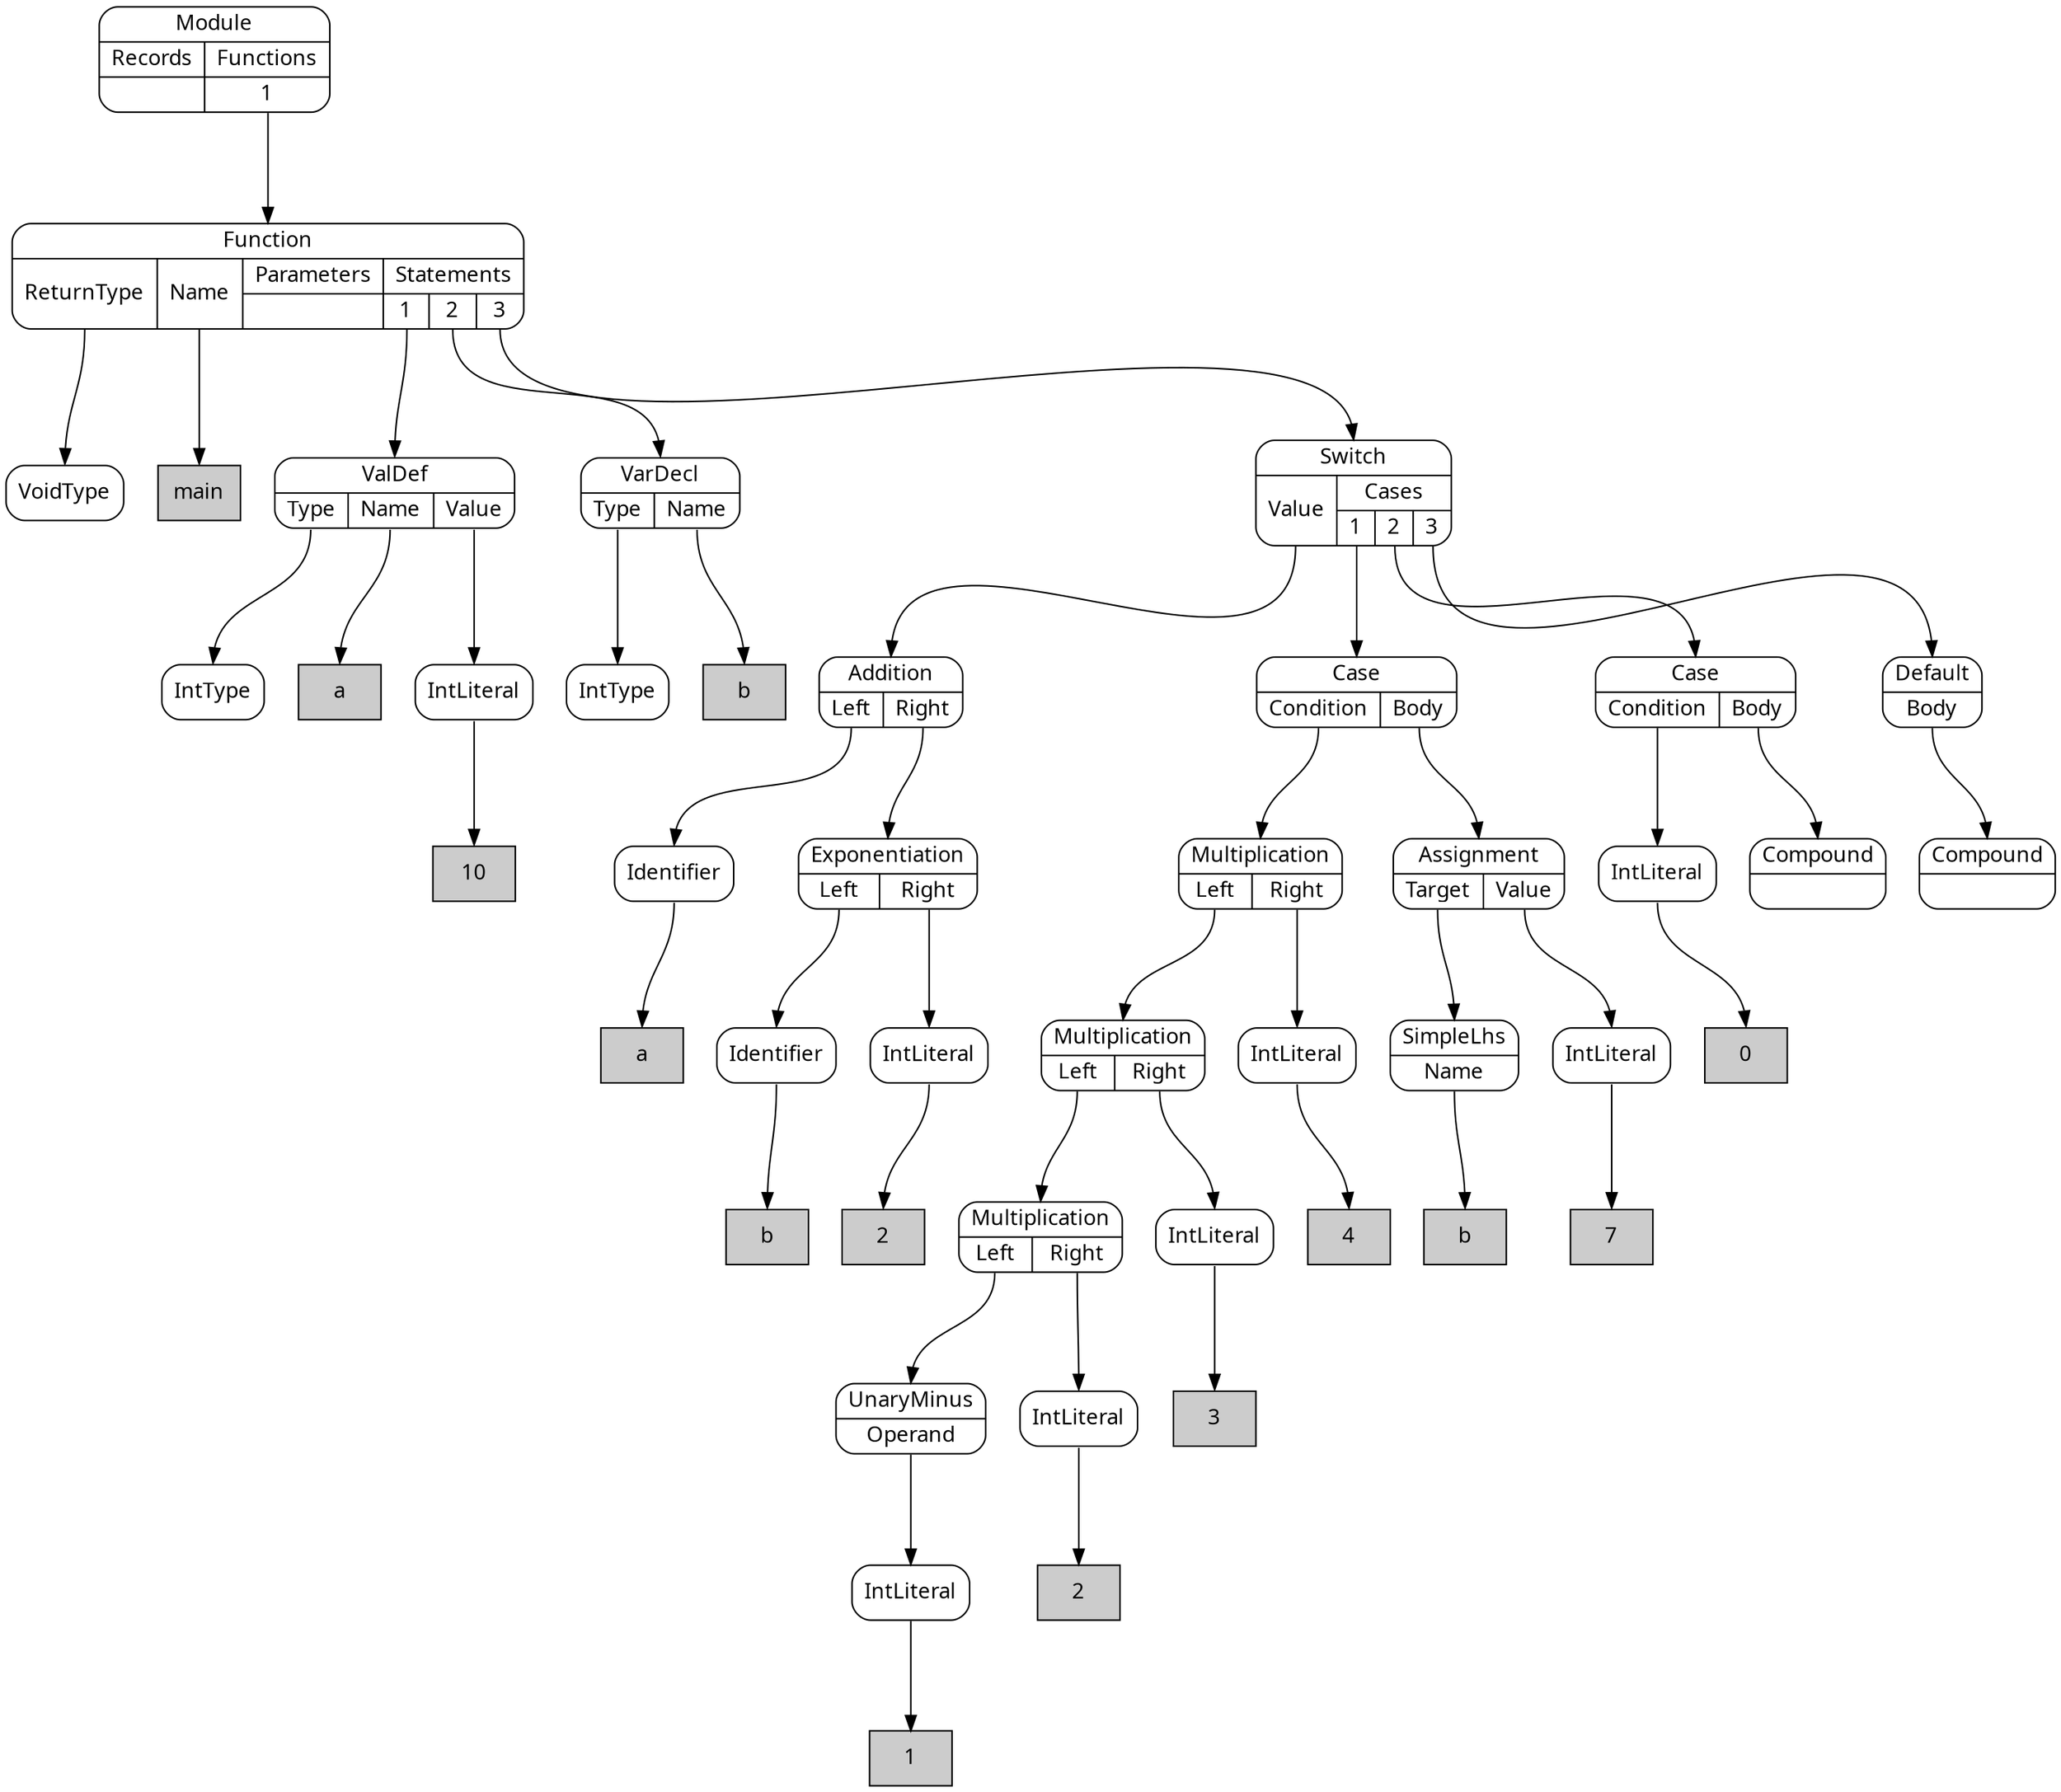 digraph {
node [shape=Mrecord, style=filled, fillcolor=white, fontname="Calibri"];
graph [ordering=out, nodesep=0.3, ranksep=1];

# SimpleNode VoidType
node0 [label="VoidType", tooltip="VoidType"]

# DeclarationLiteral main
node1 [shape=box, label="main", fillcolor="#cccccc", tooltip="main"]

# SimpleNode IntType
node2 [label="IntType", tooltip="IntType"]

# DeclarationLiteral a
node3 [shape=box, label="a", fillcolor="#cccccc", tooltip="a"]

# Literal 10
node4 [shape=box, label="10", fillcolor="#cccccc", tooltip="10"]

# SimpleNode IntLiteral
node5:s -> node4:n
node5 [label="IntLiteral", tooltip="IntLiteral"]

# PortNode ValDef
node6:p0:s -> node2:n
node6:p1:s -> node3:n
node6:p2:s -> node5:n
node6 [label="{ValDef|{<p0>Type|<p1>Name|<p2>Value}}", tooltip="ValDef"]

# SimpleNode IntType
node7 [label="IntType", tooltip="IntType"]

# DeclarationLiteral b
node8 [shape=box, label="b", fillcolor="#cccccc", tooltip="b"]

# PortNode VarDecl
node9:p0:s -> node7:n
node9:p1:s -> node8:n
node9 [label="{VarDecl|{<p0>Type|<p1>Name}}", tooltip="VarDecl"]

# ReferenceLiteral a
node10 [shape=box, label="a", fillcolor="#cccccc", tooltip="a"]

# SimpleNode Identifier
node11:s -> node10:n
node11 [label="Identifier", tooltip="Identifier"]

# ReferenceLiteral b
node12 [shape=box, label="b", fillcolor="#cccccc", tooltip="b"]

# SimpleNode Identifier
node13:s -> node12:n
node13 [label="Identifier", tooltip="Identifier"]

# Literal 2
node14 [shape=box, label="2", fillcolor="#cccccc", tooltip="2"]

# SimpleNode IntLiteral
node15:s -> node14:n
node15 [label="IntLiteral", tooltip="IntLiteral"]

# PortNode Exponentiation
node16:p0:s -> node13:n
node16:p1:s -> node15:n
node16 [label="{Exponentiation|{<p0>Left|<p1>Right}}", tooltip="Exponentiation"]

# PortNode Addition
node17:p0:s -> node11:n
node17:p1:s -> node16:n
node17 [label="{Addition|{<p0>Left|<p1>Right}}", tooltip="Addition"]

# Literal 1
node18 [shape=box, label="1", fillcolor="#cccccc", tooltip="1"]

# SimpleNode IntLiteral
node19:s -> node18:n
node19 [label="IntLiteral", tooltip="IntLiteral"]

# PortNode UnaryMinus
node20:p0:s -> node19:n
node20 [label="{UnaryMinus|{<p0>Operand}}", tooltip="UnaryMinus"]

# Literal 2
node21 [shape=box, label="2", fillcolor="#cccccc", tooltip="2"]

# SimpleNode IntLiteral
node22:s -> node21:n
node22 [label="IntLiteral", tooltip="IntLiteral"]

# PortNode Multiplication
node23:p0:s -> node20:n
node23:p1:s -> node22:n
node23 [label="{Multiplication|{<p0>Left|<p1>Right}}", tooltip="Multiplication"]

# Literal 3
node24 [shape=box, label="3", fillcolor="#cccccc", tooltip="3"]

# SimpleNode IntLiteral
node25:s -> node24:n
node25 [label="IntLiteral", tooltip="IntLiteral"]

# PortNode Multiplication
node26:p0:s -> node23:n
node26:p1:s -> node25:n
node26 [label="{Multiplication|{<p0>Left|<p1>Right}}", tooltip="Multiplication"]

# Literal 4
node27 [shape=box, label="4", fillcolor="#cccccc", tooltip="4"]

# SimpleNode IntLiteral
node28:s -> node27:n
node28 [label="IntLiteral", tooltip="IntLiteral"]

# PortNode Multiplication
node29:p0:s -> node26:n
node29:p1:s -> node28:n
node29 [label="{Multiplication|{<p0>Left|<p1>Right}}", tooltip="Multiplication"]

# ReferenceLiteral b
node30 [shape=box, label="b", fillcolor="#cccccc", tooltip="b"]

# PortNode SimpleLhs
node31:p0:s -> node30:n
node31 [label="{SimpleLhs|{<p0>Name}}", tooltip="SimpleLhs"]

# Literal 7
node32 [shape=box, label="7", fillcolor="#cccccc", tooltip="7"]

# SimpleNode IntLiteral
node33:s -> node32:n
node33 [label="IntLiteral", tooltip="IntLiteral"]

# PortNode Assignment
node34:p0:s -> node31:n
node34:p1:s -> node33:n
node34 [label="{Assignment|{<p0>Target|<p1>Value}}", tooltip="Assignment"]

# PortNode Case
node35:p0:s -> node29:n
node35:p1:s -> node34:n
node35 [label="{Case|{<p0>Condition|<p1>Body}}", tooltip="Case"]

# Literal 0
node36 [shape=box, label="0", fillcolor="#cccccc", tooltip="0"]

# SimpleNode IntLiteral
node37:s -> node36:n
node37 [label="IntLiteral", tooltip="IntLiteral"]

# PortNode Compound
node38 [label="{Compound|{}}", tooltip="Compound"]

# PortNode Case
node39:p0:s -> node37:n
node39:p1:s -> node38:n
node39 [label="{Case|{<p0>Condition|<p1>Body}}", tooltip="Case"]

# PortNode Compound
node40 [label="{Compound|{}}", tooltip="Compound"]

# PortNode Default
node41:p0:s -> node40:n
node41 [label="{Default|{<p0>Body}}", tooltip="Default"]

# PortNode Switch
node42:p0:s -> node17:n
node42:p1_0:s -> node35:n
node42:p1_1:s -> node39:n
node42:p1_2:s -> node41:n
node42 [label="{Switch|{<p0>Value|{Cases|{<p1_0>1|<p1_1>2|<p1_2>3}}}}", tooltip="Switch"]

# PortNode Function
node43:p0:s -> node0:n
node43:p1:s -> node1:n
node43:p3_0:s -> node6:n
node43:p3_1:s -> node9:n
node43:p3_2:s -> node42:n
node43 [label="{Function|{<p0>ReturnType|<p1>Name|{Parameters|{}}|{Statements|{<p3_0>1|<p3_1>2|<p3_2>3}}}}", tooltip="Function"]

# PortNode Module
node44:p1_0:s -> node43:n
node44 [label="{Module|{{Records|{}}|{Functions|{<p1_0>1}}}}", tooltip="Module"]

}

